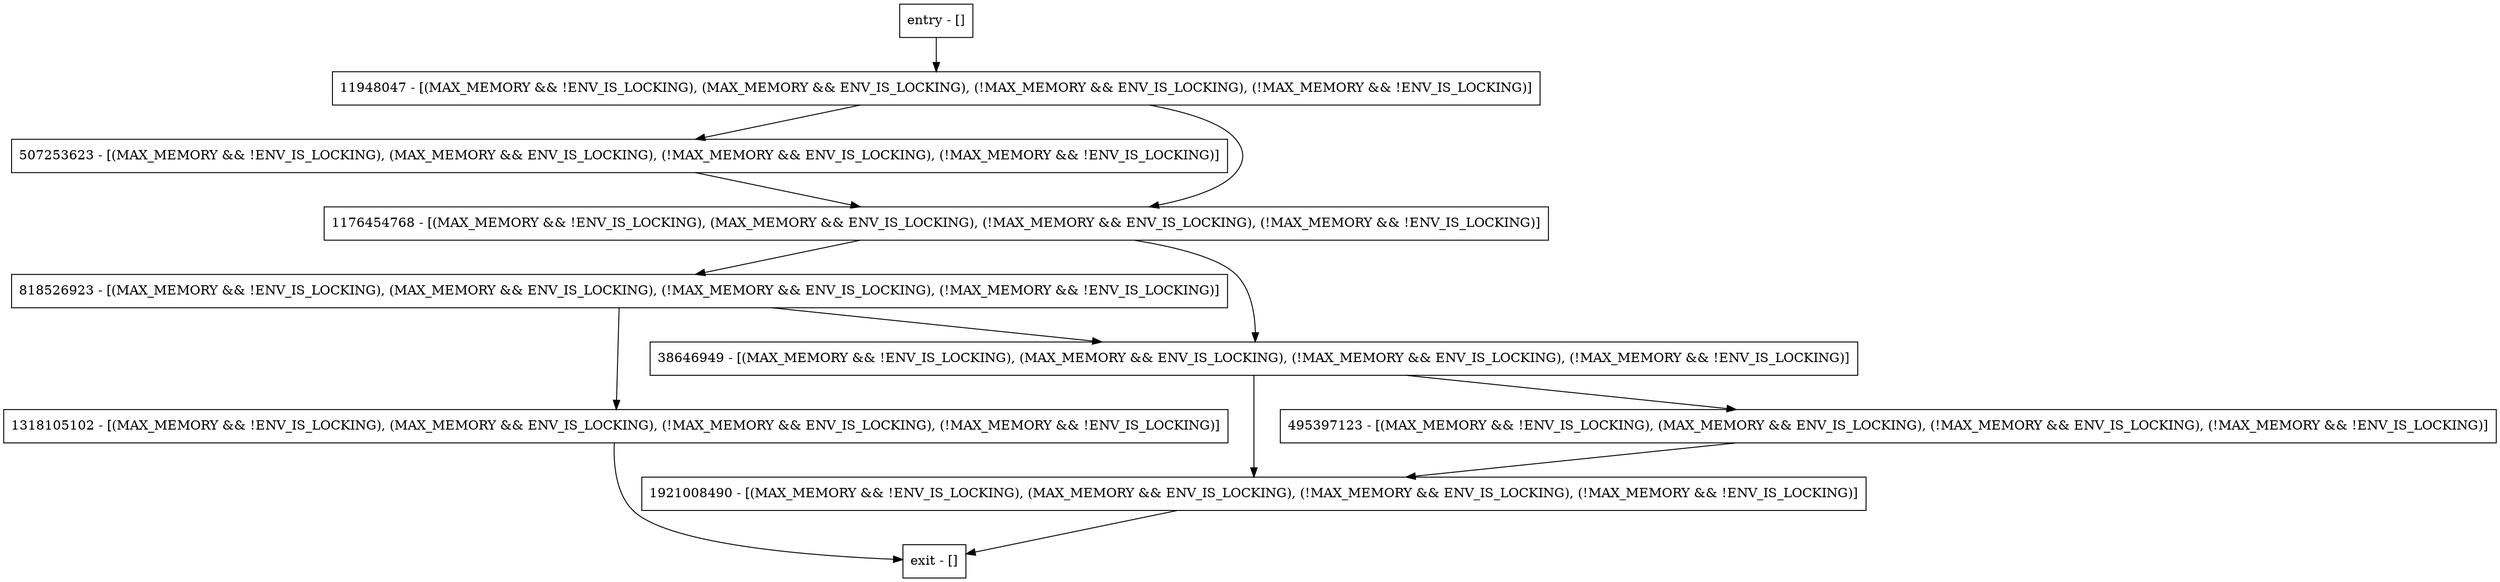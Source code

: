 digraph stop {
node [shape=record];
11948047 [label="11948047 - [(MAX_MEMORY && !ENV_IS_LOCKING), (MAX_MEMORY && ENV_IS_LOCKING), (!MAX_MEMORY && ENV_IS_LOCKING), (!MAX_MEMORY && !ENV_IS_LOCKING)]"];
entry [label="entry - []"];
exit [label="exit - []"];
1318105102 [label="1318105102 - [(MAX_MEMORY && !ENV_IS_LOCKING), (MAX_MEMORY && ENV_IS_LOCKING), (!MAX_MEMORY && ENV_IS_LOCKING), (!MAX_MEMORY && !ENV_IS_LOCKING)]"];
1921008490 [label="1921008490 - [(MAX_MEMORY && !ENV_IS_LOCKING), (MAX_MEMORY && ENV_IS_LOCKING), (!MAX_MEMORY && ENV_IS_LOCKING), (!MAX_MEMORY && !ENV_IS_LOCKING)]"];
495397123 [label="495397123 - [(MAX_MEMORY && !ENV_IS_LOCKING), (MAX_MEMORY && ENV_IS_LOCKING), (!MAX_MEMORY && ENV_IS_LOCKING), (!MAX_MEMORY && !ENV_IS_LOCKING)]"];
818526923 [label="818526923 - [(MAX_MEMORY && !ENV_IS_LOCKING), (MAX_MEMORY && ENV_IS_LOCKING), (!MAX_MEMORY && ENV_IS_LOCKING), (!MAX_MEMORY && !ENV_IS_LOCKING)]"];
507253623 [label="507253623 - [(MAX_MEMORY && !ENV_IS_LOCKING), (MAX_MEMORY && ENV_IS_LOCKING), (!MAX_MEMORY && ENV_IS_LOCKING), (!MAX_MEMORY && !ENV_IS_LOCKING)]"];
1176454768 [label="1176454768 - [(MAX_MEMORY && !ENV_IS_LOCKING), (MAX_MEMORY && ENV_IS_LOCKING), (!MAX_MEMORY && ENV_IS_LOCKING), (!MAX_MEMORY && !ENV_IS_LOCKING)]"];
38646949 [label="38646949 - [(MAX_MEMORY && !ENV_IS_LOCKING), (MAX_MEMORY && ENV_IS_LOCKING), (!MAX_MEMORY && ENV_IS_LOCKING), (!MAX_MEMORY && !ENV_IS_LOCKING)]"];
entry;
exit;
11948047 -> 507253623;
11948047 -> 1176454768;
entry -> 11948047;
1318105102 -> exit;
1921008490 -> exit;
495397123 -> 1921008490;
818526923 -> 1318105102;
818526923 -> 38646949;
507253623 -> 1176454768;
1176454768 -> 818526923;
1176454768 -> 38646949;
38646949 -> 1921008490;
38646949 -> 495397123;
}
